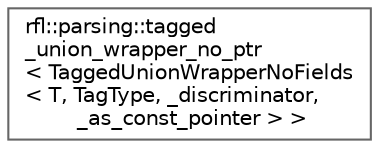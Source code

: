 digraph "类继承关系图"
{
 // LATEX_PDF_SIZE
  bgcolor="transparent";
  edge [fontname=Helvetica,fontsize=10,labelfontname=Helvetica,labelfontsize=10];
  node [fontname=Helvetica,fontsize=10,shape=box,height=0.2,width=0.4];
  rankdir="LR";
  Node0 [id="Node000000",label="rfl::parsing::tagged\l_union_wrapper_no_ptr\l\< TaggedUnionWrapperNoFields\l\< T, TagType, _discriminator,\l _as_const_pointer \> \>",height=0.2,width=0.4,color="grey40", fillcolor="white", style="filled",URL="$structrfl_1_1parsing_1_1tagged__union__wrapper__no__ptr_3_01_tagged_union_wrapper_no_fields_3_012676d3de352ac9c6c86b4964c992b6c8.html",tooltip=" "];
}
